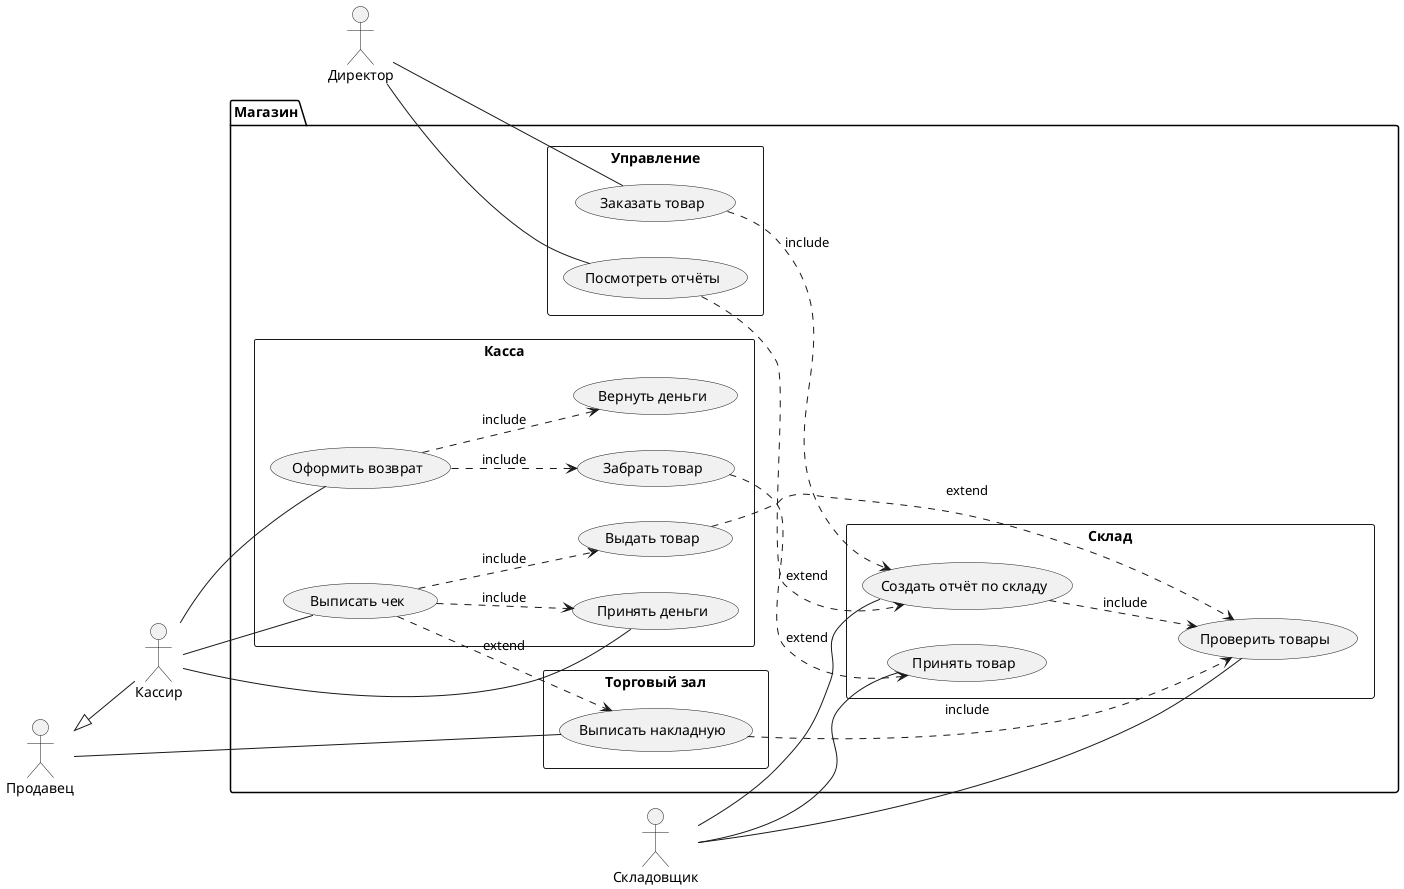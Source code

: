 @startuml


left to right direction

:Директор: as Man1
:Складовщик: as Man2
:Продавец: as Man3
:Кассир: as Man4


package Магазин {
    rectangle Управление {
        (Посмотреть отчёты) as UC1.1
        (Заказать товар) as UC1.2
    }

    rectangle Склад {
        (Создать отчёт по складу) as UC2.1
        (Проверить товары) as UC2.2
        (Принять товар) as UC2.3

        UC2.1 ..> UC2.2 : include
    }

    rectangle "Торговый зал" {
        (Выписать накладную) as UC3.1
    }

    rectangle Касса {
        (Выписать чек) as UC4.1
        (Принять деньги) as UC4.2
        (Оформить возврат) as UC4.3

        (Выдать товар) as UC0.1
        (Забрать товар) as UC0.2
        (Вернуть деньги) as UC0.3

        UC4.1 ..> UC4.2 : include

        UC4.1 ..> UC0.1 : include
        UC4.3 ..>UC0.2 : include
        UC4.3 ..> UC0.3 : include
    }

    Man1 -- UC1.1
    Man1 -- UC1.2

    Man2 -- UC2.1
    Man2 -- UC2.2
    Man2 -- UC2.3

    Man3 -- UC3.1

    Man4 -- UC4.1
    Man4 -- UC4.2
    Man4 -- UC4.3

    Man3 <|-- Man4


    UC1.1 ..> UC2.1 : extend
    UC1.2 ..> UC2.1 : include

    UC3.1 ..> UC2.2 : include

    UC4.1 ..> UC3.1 : extend

    UC0.1 ..> UC2.2 : extend
    UC0.2 ..> UC2.3 : extend
}


@enduml

